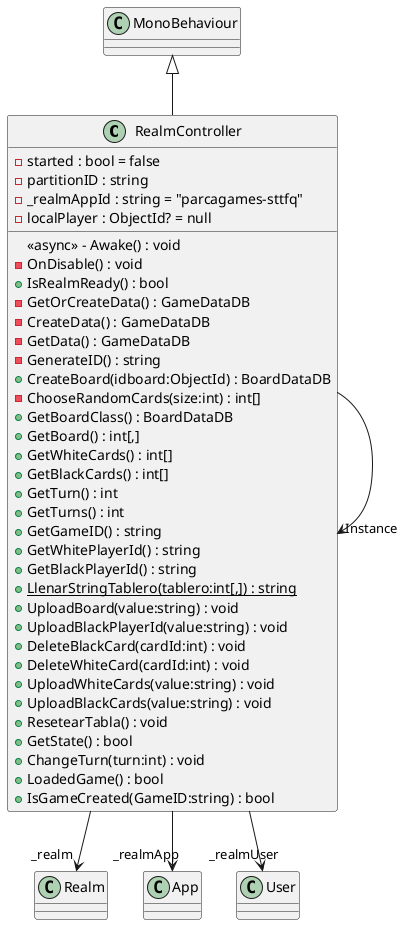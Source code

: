 @startuml
class RealmController {
    - started : bool = false
    - partitionID : string
    - _realmAppId : string = "parcagames-sttfq"
    - localPlayer : ObjectId? = null
    <<async>> - Awake() : void
    - OnDisable() : void
    + IsRealmReady() : bool
    - GetOrCreateData() : GameDataDB
    - CreateData() : GameDataDB
    - GetData() : GameDataDB
    - GenerateID() : string
    + CreateBoard(idboard:ObjectId) : BoardDataDB
    - ChooseRandomCards(size:int) : int[]
    + GetBoardClass() : BoardDataDB
    + GetBoard() : int[,]
    + GetWhiteCards() : int[]
    + GetBlackCards() : int[]
    + GetTurn() : int
    + GetTurns() : int
    + GetGameID() : string
    + GetWhitePlayerId() : string
    + GetBlackPlayerId() : string
    + {static} LlenarStringTablero(tablero:int[,]) : string
    + UploadBoard(value:string) : void
    + UploadBlackPlayerId(value:string) : void
    + DeleteBlackCard(cardId:int) : void
    + DeleteWhiteCard(cardId:int) : void
    + UploadWhiteCards(value:string) : void
    + UploadBlackCards(value:string) : void
    + ResetearTabla() : void
    + GetState() : bool
    + ChangeTurn(turn:int) : void
    + LoadedGame() : bool
    + IsGameCreated(GameID:string) : bool
}
MonoBehaviour <|-- RealmController
RealmController --> "Instance" RealmController
RealmController --> "_realm" Realm
RealmController --> "_realmApp" App
RealmController --> "_realmUser" User
@enduml
